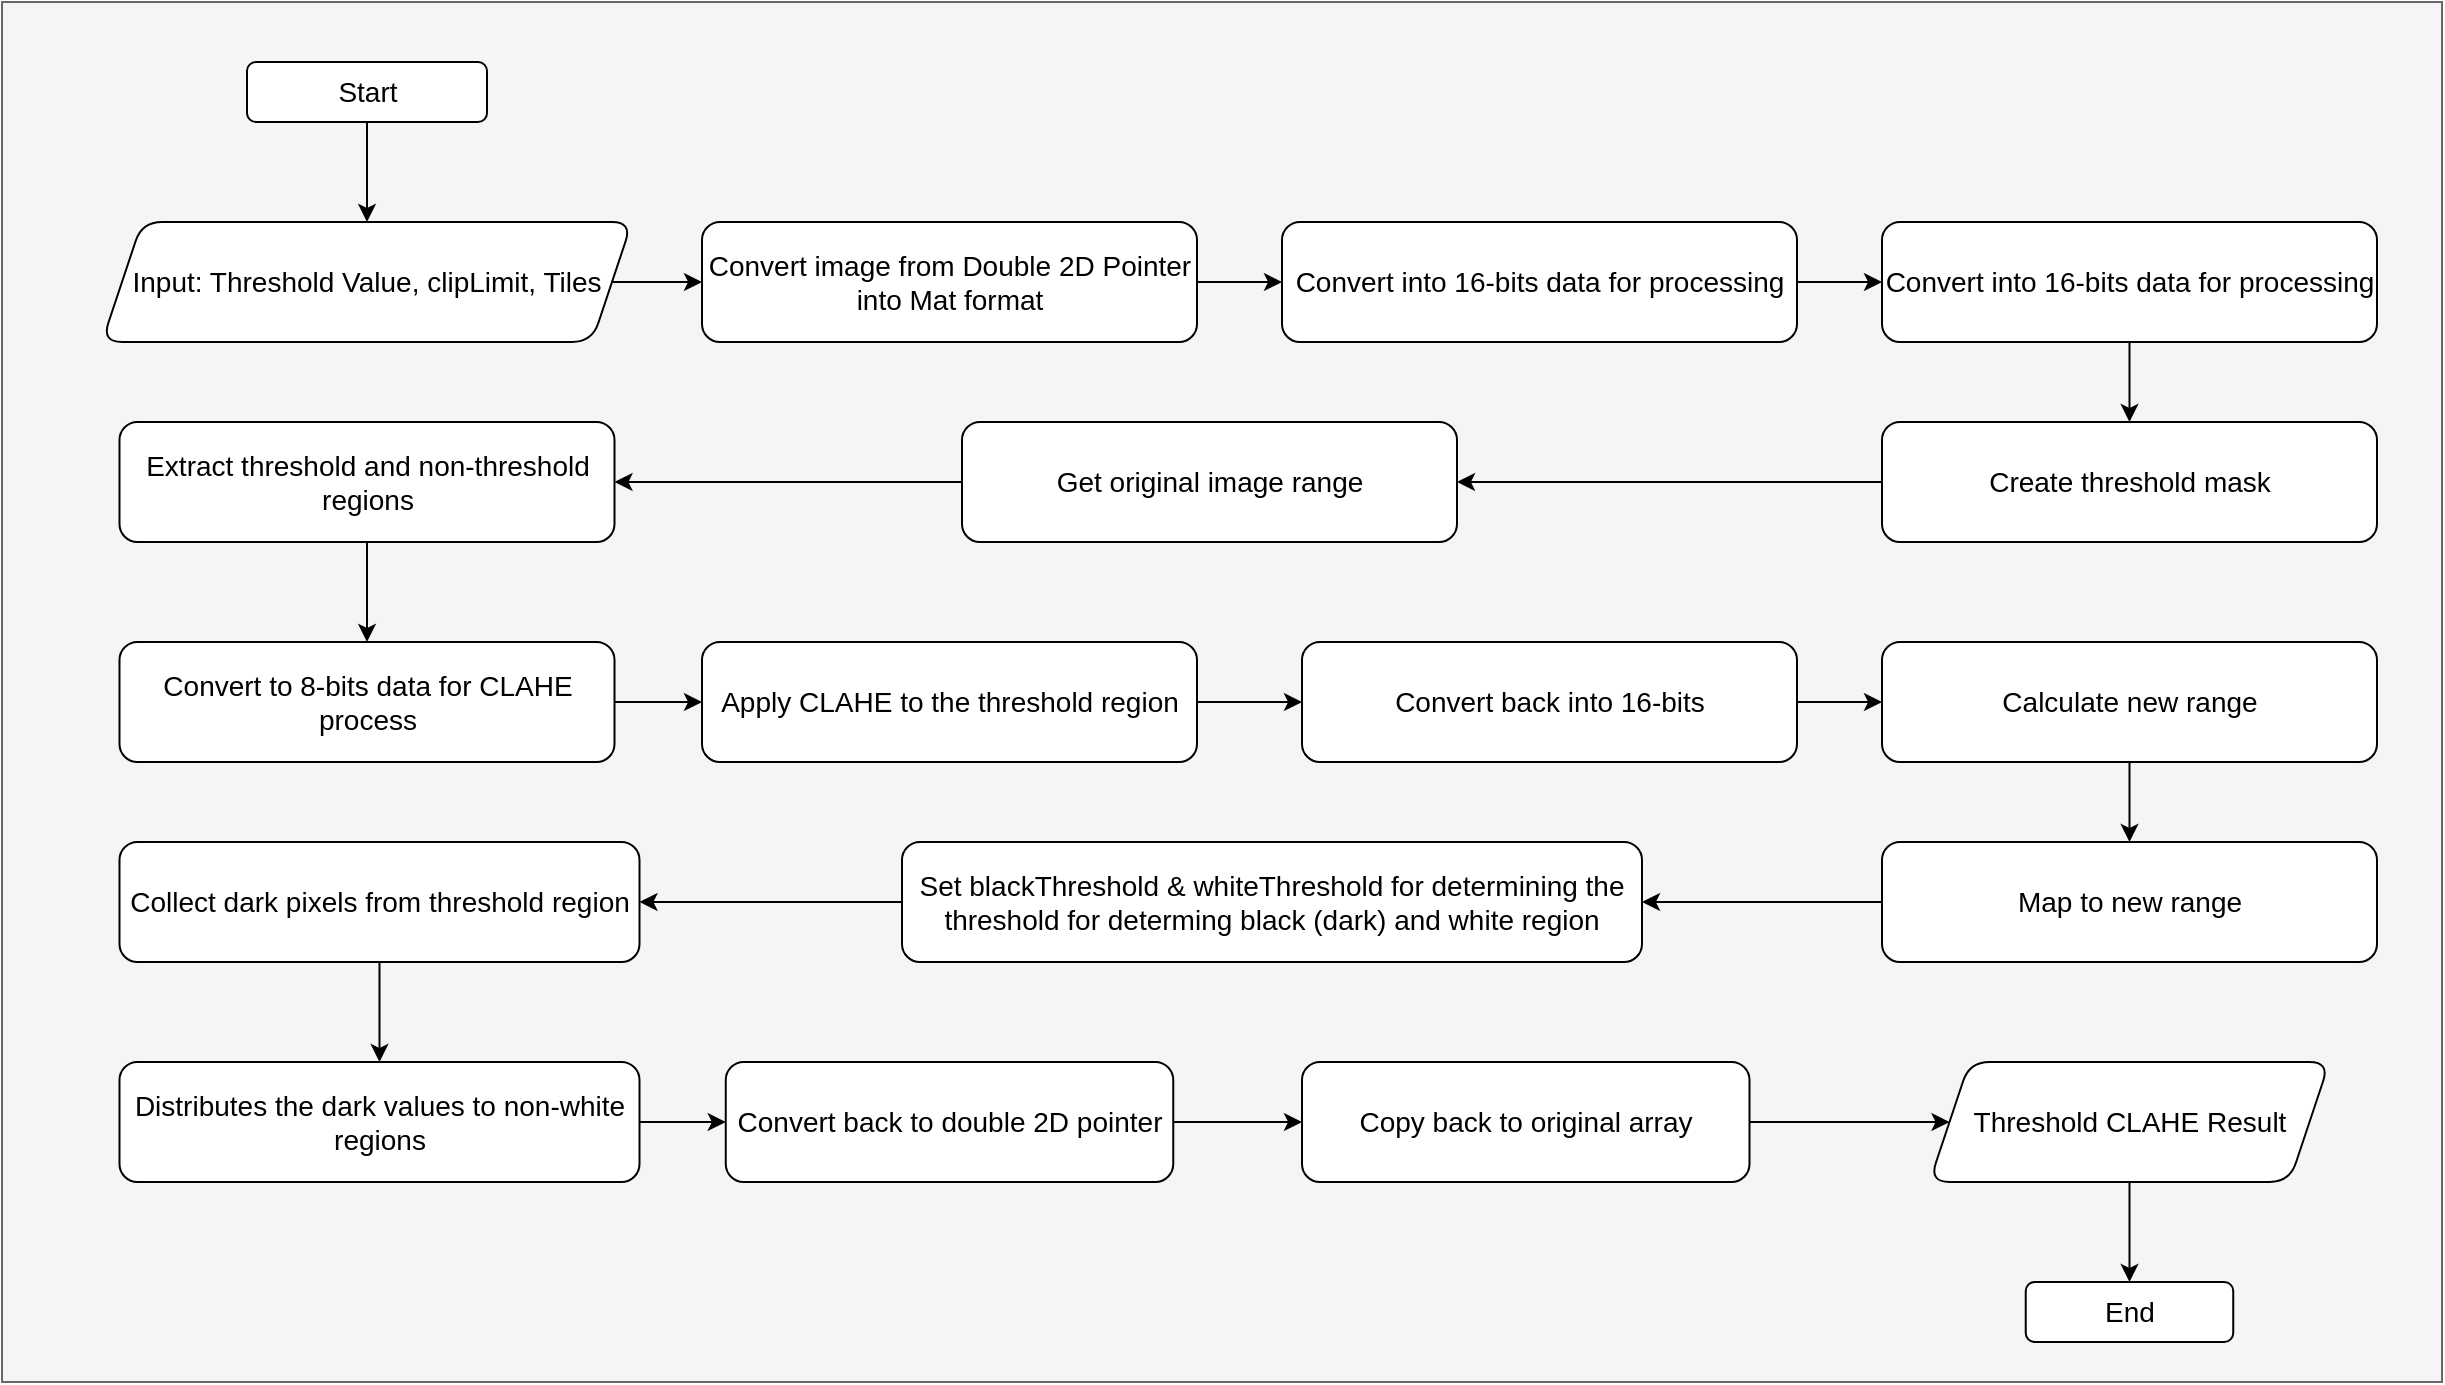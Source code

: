 <mxfile version="25.0.1">
  <diagram name="Page-1" id="5l4hZ5oOpbO9ErYPqgGF">
    <mxGraphModel dx="1434" dy="836" grid="1" gridSize="10" guides="1" tooltips="1" connect="1" arrows="1" fold="1" page="1" pageScale="1" pageWidth="850" pageHeight="1100" math="0" shadow="0">
      <root>
        <mxCell id="0" />
        <mxCell id="1" parent="0" />
        <mxCell id="ZTvGmNNQErXU3Kbs_Lov-46" value="" style="group;fillColor=#f5f5f5;fontColor=#333333;strokeColor=#666666;container=0;" vertex="1" connectable="0" parent="1">
          <mxGeometry x="40" y="80" width="1220" height="690" as="geometry" />
        </mxCell>
        <mxCell id="ZTvGmNNQErXU3Kbs_Lov-45" value="" style="group;container=0;" vertex="1" connectable="0" parent="1">
          <mxGeometry x="40" y="80" width="1220" height="690" as="geometry" />
        </mxCell>
        <mxCell id="ZTvGmNNQErXU3Kbs_Lov-3" value="" style="edgeStyle=orthogonalEdgeStyle;rounded=0;orthogonalLoop=1;jettySize=auto;html=1;fontSize=14;" edge="1" parent="1" source="ZTvGmNNQErXU3Kbs_Lov-1" target="ZTvGmNNQErXU3Kbs_Lov-2">
          <mxGeometry relative="1" as="geometry" />
        </mxCell>
        <mxCell id="ZTvGmNNQErXU3Kbs_Lov-1" value="&lt;font&gt;Start&lt;/font&gt;" style="rounded=1;whiteSpace=wrap;html=1;fontSize=14;" vertex="1" parent="1">
          <mxGeometry x="162.5" y="110" width="120" height="30" as="geometry" />
        </mxCell>
        <mxCell id="ZTvGmNNQErXU3Kbs_Lov-7" value="" style="edgeStyle=orthogonalEdgeStyle;rounded=0;orthogonalLoop=1;jettySize=auto;html=1;fontSize=14;" edge="1" parent="1" source="ZTvGmNNQErXU3Kbs_Lov-2" target="ZTvGmNNQErXU3Kbs_Lov-6">
          <mxGeometry relative="1" as="geometry" />
        </mxCell>
        <mxCell id="ZTvGmNNQErXU3Kbs_Lov-2" value="Input: Threshold Value, clipLimit, Tiles" style="shape=parallelogram;perimeter=parallelogramPerimeter;whiteSpace=wrap;html=1;fixedSize=1;rounded=1;fontSize=14;" vertex="1" parent="1">
          <mxGeometry x="90" y="190" width="265" height="60" as="geometry" />
        </mxCell>
        <mxCell id="ZTvGmNNQErXU3Kbs_Lov-9" value="" style="edgeStyle=orthogonalEdgeStyle;rounded=0;orthogonalLoop=1;jettySize=auto;html=1;fontSize=14;" edge="1" parent="1" source="ZTvGmNNQErXU3Kbs_Lov-6" target="ZTvGmNNQErXU3Kbs_Lov-8">
          <mxGeometry relative="1" as="geometry" />
        </mxCell>
        <mxCell id="ZTvGmNNQErXU3Kbs_Lov-6" value="Convert image from Double 2D Pointer into Mat format" style="whiteSpace=wrap;html=1;rounded=1;fontSize=14;" vertex="1" parent="1">
          <mxGeometry x="390" y="190" width="247.5" height="60" as="geometry" />
        </mxCell>
        <mxCell id="ZTvGmNNQErXU3Kbs_Lov-11" value="" style="edgeStyle=orthogonalEdgeStyle;rounded=0;orthogonalLoop=1;jettySize=auto;html=1;fontSize=14;" edge="1" parent="1" source="ZTvGmNNQErXU3Kbs_Lov-8" target="ZTvGmNNQErXU3Kbs_Lov-10">
          <mxGeometry relative="1" as="geometry" />
        </mxCell>
        <mxCell id="ZTvGmNNQErXU3Kbs_Lov-8" value="Convert into 16-bits data for processing" style="whiteSpace=wrap;html=1;rounded=1;fontSize=14;" vertex="1" parent="1">
          <mxGeometry x="680" y="190" width="257.5" height="60" as="geometry" />
        </mxCell>
        <mxCell id="ZTvGmNNQErXU3Kbs_Lov-13" value="" style="edgeStyle=orthogonalEdgeStyle;rounded=0;orthogonalLoop=1;jettySize=auto;html=1;fontSize=14;" edge="1" parent="1" source="ZTvGmNNQErXU3Kbs_Lov-10" target="ZTvGmNNQErXU3Kbs_Lov-12">
          <mxGeometry relative="1" as="geometry" />
        </mxCell>
        <mxCell id="ZTvGmNNQErXU3Kbs_Lov-10" value="Convert into 16-bits data for processing" style="whiteSpace=wrap;html=1;rounded=1;fontSize=14;" vertex="1" parent="1">
          <mxGeometry x="980" y="190" width="247.5" height="60" as="geometry" />
        </mxCell>
        <mxCell id="ZTvGmNNQErXU3Kbs_Lov-48" style="edgeStyle=orthogonalEdgeStyle;rounded=0;orthogonalLoop=1;jettySize=auto;html=1;" edge="1" parent="1" source="ZTvGmNNQErXU3Kbs_Lov-12" target="ZTvGmNNQErXU3Kbs_Lov-16">
          <mxGeometry relative="1" as="geometry" />
        </mxCell>
        <mxCell id="ZTvGmNNQErXU3Kbs_Lov-12" value="Create threshold mask" style="whiteSpace=wrap;html=1;rounded=1;fontSize=14;" vertex="1" parent="1">
          <mxGeometry x="980" y="290" width="247.5" height="60" as="geometry" />
        </mxCell>
        <mxCell id="ZTvGmNNQErXU3Kbs_Lov-19" value="" style="edgeStyle=orthogonalEdgeStyle;rounded=0;orthogonalLoop=1;jettySize=auto;html=1;fontSize=14;" edge="1" parent="1" source="ZTvGmNNQErXU3Kbs_Lov-16" target="ZTvGmNNQErXU3Kbs_Lov-18">
          <mxGeometry relative="1" as="geometry" />
        </mxCell>
        <mxCell id="ZTvGmNNQErXU3Kbs_Lov-16" value="Get original image range" style="whiteSpace=wrap;html=1;rounded=1;fontSize=14;" vertex="1" parent="1">
          <mxGeometry x="520" y="290" width="247.5" height="60" as="geometry" />
        </mxCell>
        <mxCell id="ZTvGmNNQErXU3Kbs_Lov-23" value="" style="edgeStyle=orthogonalEdgeStyle;rounded=0;orthogonalLoop=1;jettySize=auto;html=1;fontSize=14;" edge="1" parent="1" source="ZTvGmNNQErXU3Kbs_Lov-18" target="ZTvGmNNQErXU3Kbs_Lov-22">
          <mxGeometry relative="1" as="geometry" />
        </mxCell>
        <mxCell id="ZTvGmNNQErXU3Kbs_Lov-18" value="Extract threshold and non-threshold regions" style="whiteSpace=wrap;html=1;rounded=1;fontSize=14;" vertex="1" parent="1">
          <mxGeometry x="98.75" y="290" width="247.5" height="60" as="geometry" />
        </mxCell>
        <mxCell id="ZTvGmNNQErXU3Kbs_Lov-26" value="" style="edgeStyle=orthogonalEdgeStyle;rounded=0;orthogonalLoop=1;jettySize=auto;html=1;fontSize=14;" edge="1" parent="1" source="ZTvGmNNQErXU3Kbs_Lov-20" target="ZTvGmNNQErXU3Kbs_Lov-25">
          <mxGeometry relative="1" as="geometry" />
        </mxCell>
        <mxCell id="ZTvGmNNQErXU3Kbs_Lov-20" value="Apply CLAHE to the threshold region" style="whiteSpace=wrap;html=1;rounded=1;fontSize=14;" vertex="1" parent="1">
          <mxGeometry x="390" y="400" width="247.5" height="60" as="geometry" />
        </mxCell>
        <mxCell id="ZTvGmNNQErXU3Kbs_Lov-24" value="" style="edgeStyle=orthogonalEdgeStyle;rounded=0;orthogonalLoop=1;jettySize=auto;html=1;fontSize=14;" edge="1" parent="1" source="ZTvGmNNQErXU3Kbs_Lov-22" target="ZTvGmNNQErXU3Kbs_Lov-20">
          <mxGeometry relative="1" as="geometry" />
        </mxCell>
        <mxCell id="ZTvGmNNQErXU3Kbs_Lov-22" value="Convert to 8-bits data for CLAHE process" style="whiteSpace=wrap;html=1;rounded=1;fontSize=14;" vertex="1" parent="1">
          <mxGeometry x="98.75" y="400" width="247.5" height="60" as="geometry" />
        </mxCell>
        <mxCell id="ZTvGmNNQErXU3Kbs_Lov-28" value="" style="edgeStyle=orthogonalEdgeStyle;rounded=0;orthogonalLoop=1;jettySize=auto;html=1;fontSize=14;" edge="1" parent="1" source="ZTvGmNNQErXU3Kbs_Lov-25" target="ZTvGmNNQErXU3Kbs_Lov-27">
          <mxGeometry relative="1" as="geometry" />
        </mxCell>
        <mxCell id="ZTvGmNNQErXU3Kbs_Lov-25" value="Convert back into 16-bits" style="whiteSpace=wrap;html=1;rounded=1;fontSize=14;" vertex="1" parent="1">
          <mxGeometry x="690" y="400" width="247.5" height="60" as="geometry" />
        </mxCell>
        <mxCell id="ZTvGmNNQErXU3Kbs_Lov-30" value="" style="edgeStyle=orthogonalEdgeStyle;rounded=0;orthogonalLoop=1;jettySize=auto;html=1;fontSize=14;" edge="1" parent="1" source="ZTvGmNNQErXU3Kbs_Lov-27" target="ZTvGmNNQErXU3Kbs_Lov-29">
          <mxGeometry relative="1" as="geometry" />
        </mxCell>
        <mxCell id="ZTvGmNNQErXU3Kbs_Lov-27" value="Calculate new range" style="whiteSpace=wrap;html=1;rounded=1;fontSize=14;" vertex="1" parent="1">
          <mxGeometry x="980" y="400" width="247.5" height="60" as="geometry" />
        </mxCell>
        <mxCell id="ZTvGmNNQErXU3Kbs_Lov-32" value="" style="edgeStyle=orthogonalEdgeStyle;rounded=0;orthogonalLoop=1;jettySize=auto;html=1;fontSize=14;" edge="1" parent="1" source="ZTvGmNNQErXU3Kbs_Lov-29" target="ZTvGmNNQErXU3Kbs_Lov-31">
          <mxGeometry relative="1" as="geometry" />
        </mxCell>
        <mxCell id="ZTvGmNNQErXU3Kbs_Lov-29" value="Map to new range" style="whiteSpace=wrap;html=1;rounded=1;fontSize=14;" vertex="1" parent="1">
          <mxGeometry x="980" y="500" width="247.5" height="60" as="geometry" />
        </mxCell>
        <mxCell id="ZTvGmNNQErXU3Kbs_Lov-34" value="" style="edgeStyle=orthogonalEdgeStyle;rounded=0;orthogonalLoop=1;jettySize=auto;html=1;fontSize=14;" edge="1" parent="1" source="ZTvGmNNQErXU3Kbs_Lov-31" target="ZTvGmNNQErXU3Kbs_Lov-33">
          <mxGeometry relative="1" as="geometry" />
        </mxCell>
        <mxCell id="ZTvGmNNQErXU3Kbs_Lov-31" value="Set blackThreshold &amp;amp; whiteThreshold for determining the threshold for determing black (dark) and white region" style="whiteSpace=wrap;html=1;rounded=1;fontSize=14;" vertex="1" parent="1">
          <mxGeometry x="490" y="500" width="370" height="60" as="geometry" />
        </mxCell>
        <mxCell id="ZTvGmNNQErXU3Kbs_Lov-36" value="" style="edgeStyle=orthogonalEdgeStyle;rounded=0;orthogonalLoop=1;jettySize=auto;html=1;fontSize=14;" edge="1" parent="1" source="ZTvGmNNQErXU3Kbs_Lov-33" target="ZTvGmNNQErXU3Kbs_Lov-35">
          <mxGeometry relative="1" as="geometry" />
        </mxCell>
        <mxCell id="ZTvGmNNQErXU3Kbs_Lov-33" value="Collect dark pixels from threshold region" style="whiteSpace=wrap;html=1;rounded=1;fontSize=14;" vertex="1" parent="1">
          <mxGeometry x="98.75" y="500" width="260" height="60" as="geometry" />
        </mxCell>
        <mxCell id="ZTvGmNNQErXU3Kbs_Lov-38" value="" style="edgeStyle=orthogonalEdgeStyle;rounded=0;orthogonalLoop=1;jettySize=auto;html=1;fontSize=14;" edge="1" parent="1" source="ZTvGmNNQErXU3Kbs_Lov-35" target="ZTvGmNNQErXU3Kbs_Lov-37">
          <mxGeometry relative="1" as="geometry" />
        </mxCell>
        <mxCell id="ZTvGmNNQErXU3Kbs_Lov-35" value="Distributes the dark values to non-white regions" style="whiteSpace=wrap;html=1;rounded=1;fontSize=14;" vertex="1" parent="1">
          <mxGeometry x="98.75" y="610" width="260" height="60" as="geometry" />
        </mxCell>
        <mxCell id="ZTvGmNNQErXU3Kbs_Lov-40" value="" style="edgeStyle=orthogonalEdgeStyle;rounded=0;orthogonalLoop=1;jettySize=auto;html=1;fontSize=14;" edge="1" parent="1" source="ZTvGmNNQErXU3Kbs_Lov-37" target="ZTvGmNNQErXU3Kbs_Lov-39">
          <mxGeometry relative="1" as="geometry" />
        </mxCell>
        <mxCell id="ZTvGmNNQErXU3Kbs_Lov-37" value="Convert back to double 2D pointer" style="whiteSpace=wrap;html=1;rounded=1;fontSize=14;" vertex="1" parent="1">
          <mxGeometry x="401.88" y="610" width="223.75" height="60" as="geometry" />
        </mxCell>
        <mxCell id="ZTvGmNNQErXU3Kbs_Lov-42" value="" style="edgeStyle=orthogonalEdgeStyle;rounded=0;orthogonalLoop=1;jettySize=auto;html=1;fontSize=14;" edge="1" parent="1" source="ZTvGmNNQErXU3Kbs_Lov-39" target="ZTvGmNNQErXU3Kbs_Lov-41">
          <mxGeometry relative="1" as="geometry" />
        </mxCell>
        <mxCell id="ZTvGmNNQErXU3Kbs_Lov-39" value="Copy back to original array" style="whiteSpace=wrap;html=1;rounded=1;fontSize=14;" vertex="1" parent="1">
          <mxGeometry x="690" y="610" width="223.75" height="60" as="geometry" />
        </mxCell>
        <mxCell id="ZTvGmNNQErXU3Kbs_Lov-44" value="" style="edgeStyle=orthogonalEdgeStyle;rounded=0;orthogonalLoop=1;jettySize=auto;html=1;fontSize=14;" edge="1" parent="1" source="ZTvGmNNQErXU3Kbs_Lov-41" target="ZTvGmNNQErXU3Kbs_Lov-43">
          <mxGeometry relative="1" as="geometry" />
        </mxCell>
        <mxCell id="ZTvGmNNQErXU3Kbs_Lov-41" value="Threshold CLAHE Result" style="shape=parallelogram;perimeter=parallelogramPerimeter;whiteSpace=wrap;html=1;fixedSize=1;rounded=1;fontSize=14;" vertex="1" parent="1">
          <mxGeometry x="1003.75" y="610" width="200" height="60" as="geometry" />
        </mxCell>
        <mxCell id="ZTvGmNNQErXU3Kbs_Lov-43" value="End" style="rounded=1;whiteSpace=wrap;html=1;fontSize=14;" vertex="1" parent="1">
          <mxGeometry x="1051.87" y="720" width="103.75" height="30" as="geometry" />
        </mxCell>
      </root>
    </mxGraphModel>
  </diagram>
</mxfile>
